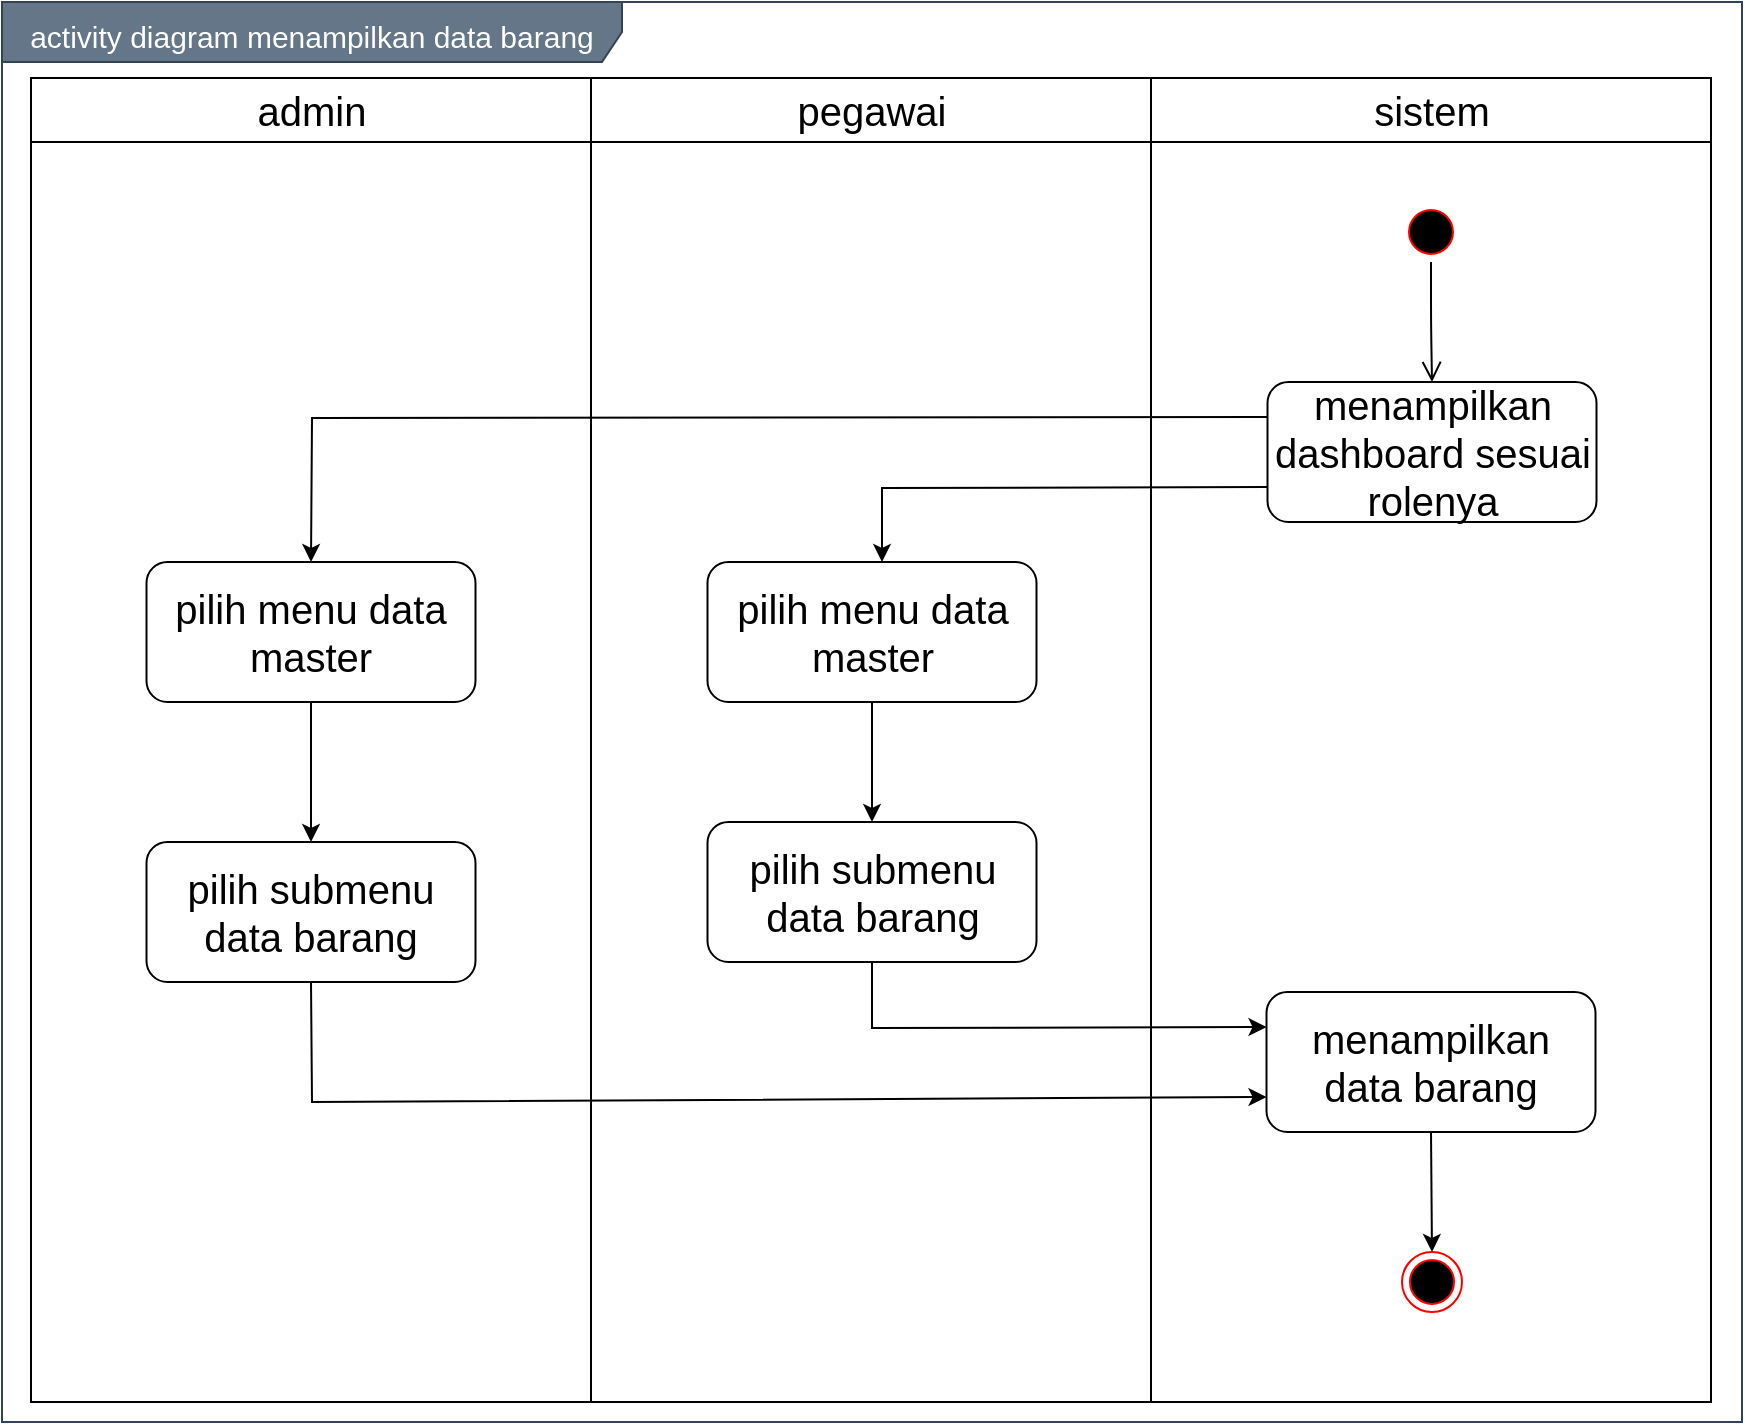 <mxfile version="14.9.6" type="device"><diagram id="z1FuhSP8C-FnAjjN1KAq" name="Page-1"><mxGraphModel dx="1199" dy="653" grid="1" gridSize="10" guides="1" tooltips="1" connect="1" arrows="1" fold="1" page="1" pageScale="1" pageWidth="850" pageHeight="1100" math="0" shadow="0"><root><mxCell id="0"/><mxCell id="1" parent="0"/><mxCell id="6KGjOBySP17NjsuIrA9X-1" value="&lt;font style=&quot;font-size: 15px&quot;&gt;activity diagram menampilkan data barang&lt;/font&gt;" style="shape=umlFrame;whiteSpace=wrap;html=1;fontSize=20;align=center;width=310;height=30;fillColor=#647687;strokeColor=#314354;fontColor=#ffffff;" vertex="1" parent="1"><mxGeometry x="160" y="100" width="870" height="710" as="geometry"/></mxCell><mxCell id="6KGjOBySP17NjsuIrA9X-2" value="admin" style="swimlane;whiteSpace=wrap;fontSize=20;fontStyle=0;startSize=32;" vertex="1" parent="1"><mxGeometry x="174.5" y="138" width="280" height="662" as="geometry"/></mxCell><mxCell id="6KGjOBySP17NjsuIrA9X-3" value="pilih menu data master" style="rounded=1;whiteSpace=wrap;html=1;fontSize=20;align=center;" vertex="1" parent="6KGjOBySP17NjsuIrA9X-2"><mxGeometry x="57.75" y="242" width="164.5" height="70" as="geometry"/></mxCell><mxCell id="6KGjOBySP17NjsuIrA9X-4" value="pilih submenu data barang" style="rounded=1;whiteSpace=wrap;html=1;fontSize=20;align=center;" vertex="1" parent="6KGjOBySP17NjsuIrA9X-2"><mxGeometry x="57.75" y="382" width="164.5" height="70" as="geometry"/></mxCell><mxCell id="6KGjOBySP17NjsuIrA9X-5" value="" style="endArrow=classic;html=1;exitX=0.5;exitY=1;exitDx=0;exitDy=0;entryX=0.5;entryY=0;entryDx=0;entryDy=0;" edge="1" parent="6KGjOBySP17NjsuIrA9X-2" source="6KGjOBySP17NjsuIrA9X-3" target="6KGjOBySP17NjsuIrA9X-4"><mxGeometry width="50" height="50" relative="1" as="geometry"><mxPoint x="430.5" y="322" as="sourcePoint"/><mxPoint x="140.5" y="382" as="targetPoint"/></mxGeometry></mxCell><mxCell id="6KGjOBySP17NjsuIrA9X-6" value="pegawai" style="swimlane;whiteSpace=wrap;fontSize=20;fontStyle=0;startSize=32;" vertex="1" parent="1"><mxGeometry x="454.5" y="138" width="280" height="662" as="geometry"/></mxCell><mxCell id="6KGjOBySP17NjsuIrA9X-7" value="sistem" style="swimlane;whiteSpace=wrap;fontSize=20;fontStyle=0;startSize=32;" vertex="1" parent="1"><mxGeometry x="734.5" y="138" width="280" height="662" as="geometry"/></mxCell><mxCell id="6KGjOBySP17NjsuIrA9X-8" value="" style="ellipse;html=1;shape=endState;fillColor=#000000;strokeColor=#ff0000;fontSize=20;align=center;" vertex="1" parent="6KGjOBySP17NjsuIrA9X-7"><mxGeometry x="125.5" y="587" width="30" height="30" as="geometry"/></mxCell><mxCell id="6KGjOBySP17NjsuIrA9X-9" value="" style="ellipse;html=1;shape=startState;fillColor=#000000;strokeColor=#ff0000;fontSize=20;align=center;" vertex="1" parent="6KGjOBySP17NjsuIrA9X-7"><mxGeometry x="125" y="62" width="30" height="30" as="geometry"/></mxCell><mxCell id="6KGjOBySP17NjsuIrA9X-10" value="" style="edgeStyle=orthogonalEdgeStyle;html=1;verticalAlign=bottom;endArrow=open;endSize=8;fontSize=20;entryX=0.5;entryY=0;entryDx=0;entryDy=0;" edge="1" parent="6KGjOBySP17NjsuIrA9X-7" source="6KGjOBySP17NjsuIrA9X-9" target="6KGjOBySP17NjsuIrA9X-11"><mxGeometry relative="1" as="geometry"><mxPoint x="140" y="152" as="targetPoint"/></mxGeometry></mxCell><mxCell id="6KGjOBySP17NjsuIrA9X-11" value="menampilkan dashboard sesuai rolenya" style="rounded=1;whiteSpace=wrap;html=1;fontSize=20;align=center;" vertex="1" parent="6KGjOBySP17NjsuIrA9X-7"><mxGeometry x="58.25" y="152" width="164.5" height="70" as="geometry"/></mxCell><mxCell id="6KGjOBySP17NjsuIrA9X-12" value="pilih menu data master" style="rounded=1;whiteSpace=wrap;html=1;fontSize=20;align=center;" vertex="1" parent="1"><mxGeometry x="512.75" y="380" width="164.5" height="70" as="geometry"/></mxCell><mxCell id="6KGjOBySP17NjsuIrA9X-13" value="menampilkan data barang" style="rounded=1;whiteSpace=wrap;html=1;fontSize=20;align=center;" vertex="1" parent="1"><mxGeometry x="792.25" y="595" width="164.5" height="70" as="geometry"/></mxCell><mxCell id="6KGjOBySP17NjsuIrA9X-14" value="" style="endArrow=classic;html=1;fontSize=20;strokeColor=#000000;entryX=0;entryY=0.75;entryDx=0;entryDy=0;rounded=0;exitX=0.5;exitY=1;exitDx=0;exitDy=0;" edge="1" parent="1" source="6KGjOBySP17NjsuIrA9X-4" target="6KGjOBySP17NjsuIrA9X-13"><mxGeometry width="50" height="50" relative="1" as="geometry"><mxPoint x="290" y="700" as="sourcePoint"/><mxPoint x="460" y="480" as="targetPoint"/><Array as="points"><mxPoint x="315" y="650"/></Array></mxGeometry></mxCell><mxCell id="6KGjOBySP17NjsuIrA9X-15" value="" style="endArrow=classic;html=1;fontSize=20;strokeColor=#000000;entryX=0;entryY=0.25;entryDx=0;entryDy=0;rounded=0;exitX=0.5;exitY=1;exitDx=0;exitDy=0;" edge="1" parent="1" source="6KGjOBySP17NjsuIrA9X-17" target="6KGjOBySP17NjsuIrA9X-13"><mxGeometry width="50" height="50" relative="1" as="geometry"><mxPoint x="595" y="520" as="sourcePoint"/><mxPoint x="802.25" y="542.5" as="targetPoint"/><Array as="points"><mxPoint x="595" y="613"/></Array></mxGeometry></mxCell><mxCell id="6KGjOBySP17NjsuIrA9X-16" value="" style="endArrow=classic;html=1;fontSize=20;strokeColor=#000000;entryX=0.5;entryY=0;entryDx=0;entryDy=0;exitX=0.5;exitY=1;exitDx=0;exitDy=0;" edge="1" parent="1" source="6KGjOBySP17NjsuIrA9X-13" target="6KGjOBySP17NjsuIrA9X-8"><mxGeometry width="50" height="50" relative="1" as="geometry"><mxPoint x="874.5" y="1185" as="sourcePoint"/><mxPoint x="894.5" y="1041.0" as="targetPoint"/></mxGeometry></mxCell><mxCell id="6KGjOBySP17NjsuIrA9X-17" value="pilih submenu data barang" style="rounded=1;whiteSpace=wrap;html=1;fontSize=20;align=center;" vertex="1" parent="1"><mxGeometry x="512.75" y="510" width="164.5" height="70" as="geometry"/></mxCell><mxCell id="6KGjOBySP17NjsuIrA9X-18" value="" style="endArrow=classic;html=1;exitX=0;exitY=0.75;exitDx=0;exitDy=0;rounded=0;" edge="1" parent="1" source="6KGjOBySP17NjsuIrA9X-11"><mxGeometry width="50" height="50" relative="1" as="geometry"><mxPoint x="600" y="580" as="sourcePoint"/><mxPoint x="600" y="380" as="targetPoint"/><Array as="points"><mxPoint x="600" y="343"/></Array></mxGeometry></mxCell><mxCell id="6KGjOBySP17NjsuIrA9X-19" value="" style="endArrow=classic;html=1;exitX=0;exitY=0.25;exitDx=0;exitDy=0;rounded=0;entryX=0.5;entryY=0;entryDx=0;entryDy=0;" edge="1" parent="1" source="6KGjOBySP17NjsuIrA9X-11" target="6KGjOBySP17NjsuIrA9X-3"><mxGeometry width="50" height="50" relative="1" as="geometry"><mxPoint x="802.75" y="352.5" as="sourcePoint"/><mxPoint x="610" y="390" as="targetPoint"/><Array as="points"><mxPoint x="315" y="308"/></Array></mxGeometry></mxCell><mxCell id="6KGjOBySP17NjsuIrA9X-20" value="" style="endArrow=classic;html=1;exitX=0.5;exitY=1;exitDx=0;exitDy=0;entryX=0.5;entryY=0;entryDx=0;entryDy=0;" edge="1" parent="1" source="6KGjOBySP17NjsuIrA9X-12" target="6KGjOBySP17NjsuIrA9X-17"><mxGeometry width="50" height="50" relative="1" as="geometry"><mxPoint x="480" y="560" as="sourcePoint"/><mxPoint x="530" y="510" as="targetPoint"/></mxGeometry></mxCell></root></mxGraphModel></diagram></mxfile>